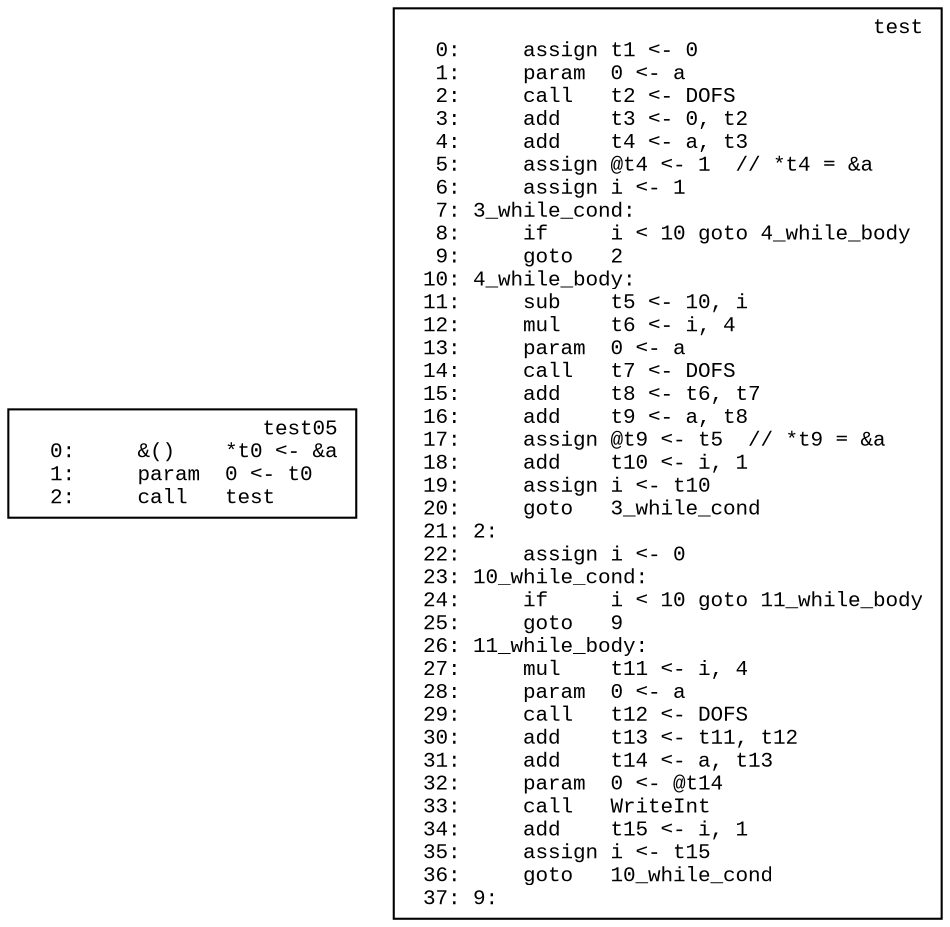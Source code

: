 digraph IR {
  graph [fontname="Times New Roman",fontsize=10];
  node  [fontname="Courier New",fontsize=10];
  edge  [fontname="Times New Roman",fontsize=10];

  // scope 'test05'
  test05_cb [label="test05\r  0:     &()    *t0 <- &a\l  1:     param  0 <- t0\l  2:     call   test\l",shape=box]
  // scope 'test'
  test_cb [label="test\r  0:     assign t1 <- 0\l  1:     param  0 <- a\l  2:     call   t2 <- DOFS\l  3:     add    t3 <- 0, t2\l  4:     add    t4 <- a, t3\l  5:     assign @t4 <- 1  // *t4 = &a\l  6:     assign i <- 1\l  7: 3_while_cond:\l  8:     if     i < 10 goto 4_while_body\l  9:     goto   2\l 10: 4_while_body:\l 11:     sub    t5 <- 10, i\l 12:     mul    t6 <- i, 4\l 13:     param  0 <- a\l 14:     call   t7 <- DOFS\l 15:     add    t8 <- t6, t7\l 16:     add    t9 <- a, t8\l 17:     assign @t9 <- t5  // *t9 = &a\l 18:     add    t10 <- i, 1\l 19:     assign i <- t10\l 20:     goto   3_while_cond\l 21: 2:\l 22:     assign i <- 0\l 23: 10_while_cond:\l 24:     if     i < 10 goto 11_while_body\l 25:     goto   9\l 26: 11_while_body:\l 27:     mul    t11 <- i, 4\l 28:     param  0 <- a\l 29:     call   t12 <- DOFS\l 30:     add    t13 <- t11, t12\l 31:     add    t14 <- a, t13\l 32:     param  0 <- @t14\l 33:     call   WriteInt\l 34:     add    t15 <- i, 1\l 35:     assign i <- t15\l 36:     goto   10_while_cond\l 37: 9:\l",shape=box]
}
